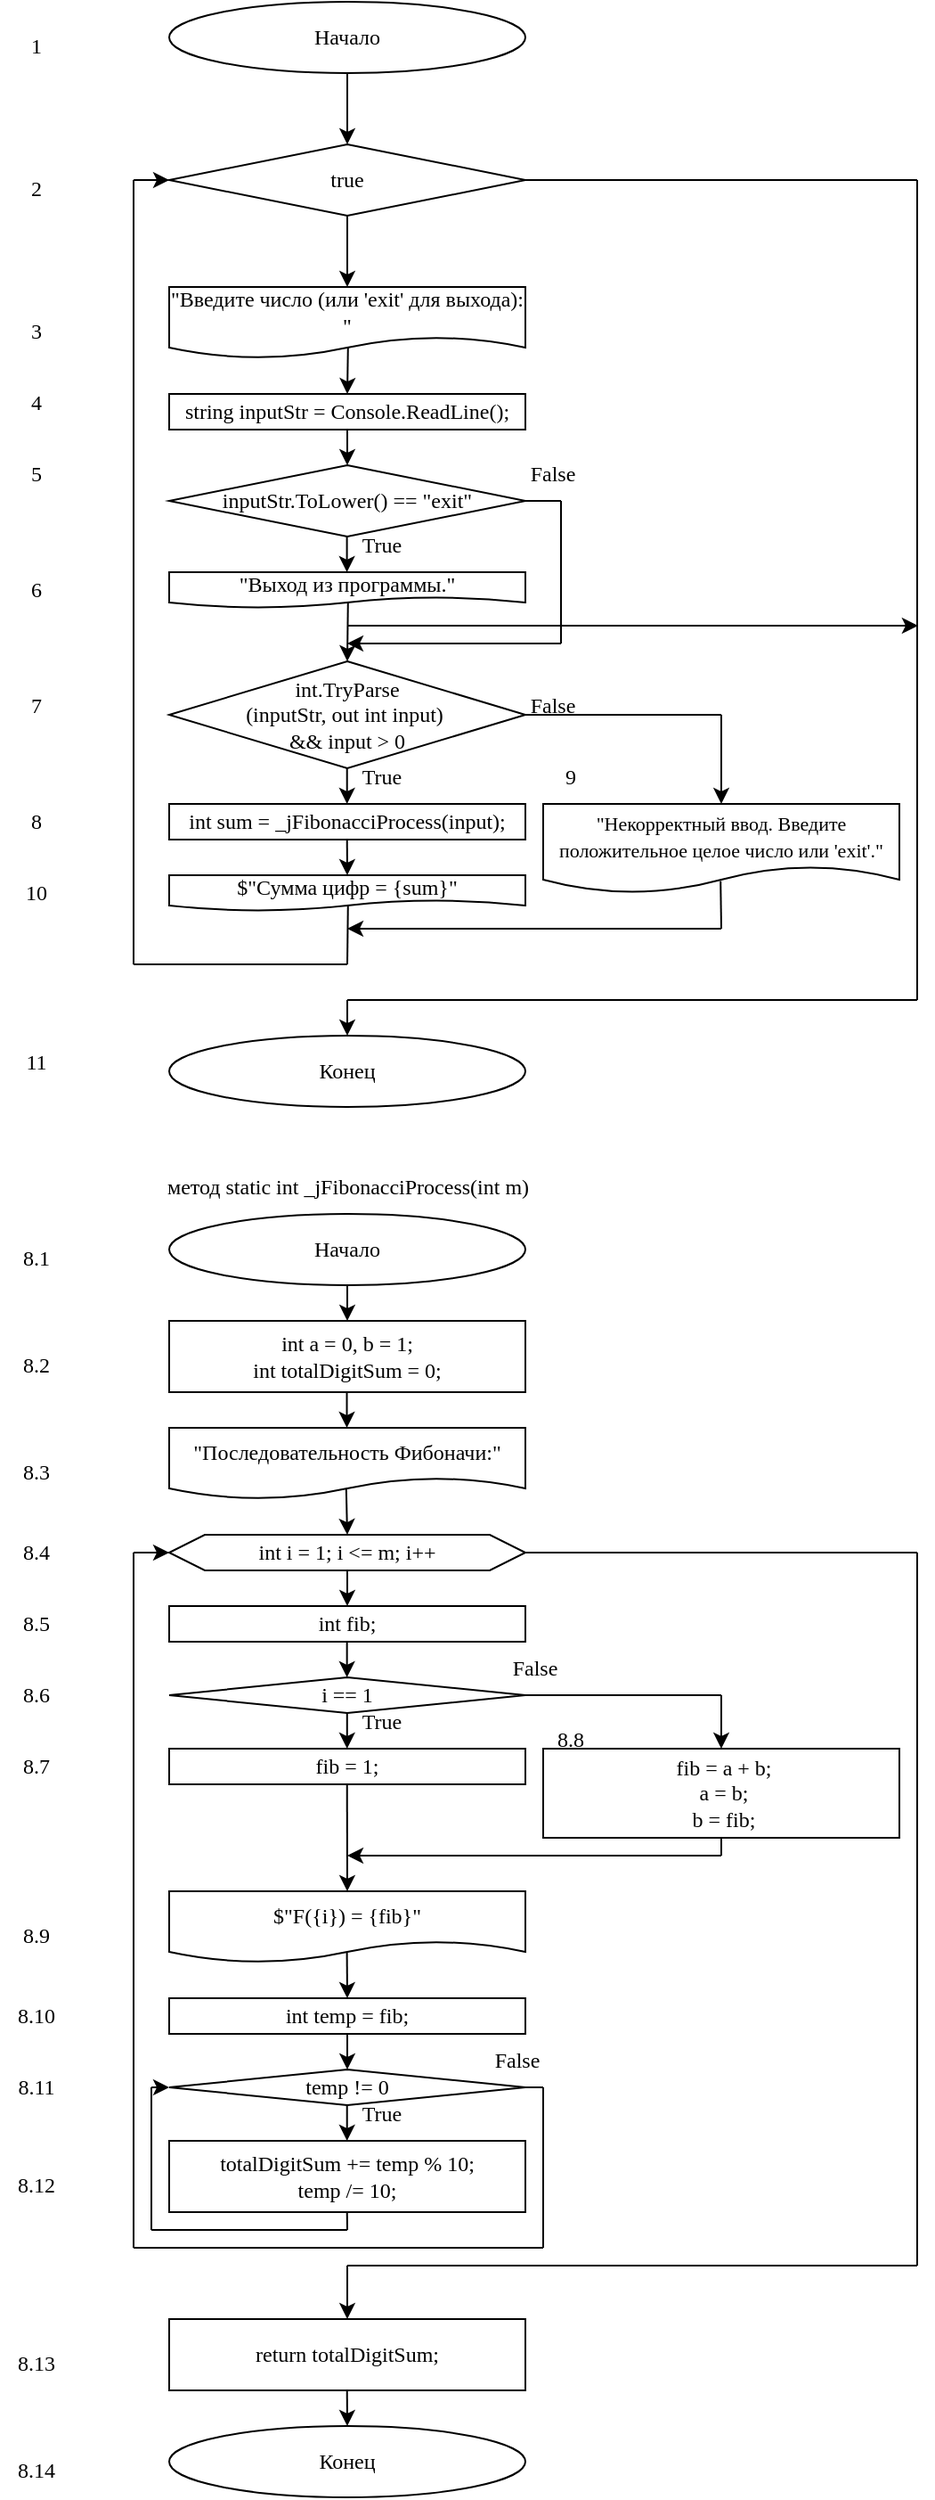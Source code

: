 <mxfile version="24.7.17">
  <diagram name="Страница — 1" id="CH6V-SqYsDREdSeNF4m0">
    <mxGraphModel dx="1040" dy="606" grid="1" gridSize="10" guides="1" tooltips="1" connect="1" arrows="1" fold="1" page="1" pageScale="1" pageWidth="827" pageHeight="1169" math="0" shadow="0">
      <root>
        <mxCell id="0" />
        <mxCell id="1" parent="0" />
        <mxCell id="4SHq5C0YuAlDdYXjMLst-1" value="&lt;font style=&quot;font-size: 12px;&quot; face=&quot;Times New Roman&quot;&gt;Начало&lt;/font&gt;" style="ellipse;whiteSpace=wrap;html=1;" parent="1" vertex="1">
          <mxGeometry x="320" y="40" width="200" height="40" as="geometry" />
        </mxCell>
        <mxCell id="4SHq5C0YuAlDdYXjMLst-3" value="" style="endArrow=classic;html=1;rounded=0;exitX=0.5;exitY=1;exitDx=0;exitDy=0;" parent="1" source="4SHq5C0YuAlDdYXjMLst-1" edge="1">
          <mxGeometry width="50" height="50" relative="1" as="geometry">
            <mxPoint x="370" y="170" as="sourcePoint" />
            <mxPoint x="420" y="120" as="targetPoint" />
          </mxGeometry>
        </mxCell>
        <mxCell id="4SHq5C0YuAlDdYXjMLst-4" value="&lt;font face=&quot;Times New Roman&quot;&gt;true&lt;/font&gt;" style="rhombus;whiteSpace=wrap;html=1;" parent="1" vertex="1">
          <mxGeometry x="320" y="120" width="200" height="40" as="geometry" />
        </mxCell>
        <mxCell id="4SHq5C0YuAlDdYXjMLst-5" value="" style="endArrow=classic;html=1;rounded=0;" parent="1" edge="1">
          <mxGeometry width="50" height="50" relative="1" as="geometry">
            <mxPoint x="420" y="160" as="sourcePoint" />
            <mxPoint x="420" y="200" as="targetPoint" />
          </mxGeometry>
        </mxCell>
        <mxCell id="4SHq5C0YuAlDdYXjMLst-6" value="&lt;font face=&quot;Times New Roman&quot;&gt;&quot;Введите число (или &#39;exit&#39; для выхода): &quot;&lt;/font&gt;" style="shape=document;whiteSpace=wrap;html=1;boundedLbl=1;" parent="1" vertex="1">
          <mxGeometry x="320" y="200" width="200" height="40" as="geometry" />
        </mxCell>
        <mxCell id="4SHq5C0YuAlDdYXjMLst-7" value="" style="endArrow=classic;html=1;rounded=0;exitX=0.502;exitY=0.849;exitDx=0;exitDy=0;exitPerimeter=0;" parent="1" source="4SHq5C0YuAlDdYXjMLst-6" edge="1">
          <mxGeometry width="50" height="50" relative="1" as="geometry">
            <mxPoint x="370" y="310" as="sourcePoint" />
            <mxPoint x="420" y="260" as="targetPoint" />
          </mxGeometry>
        </mxCell>
        <mxCell id="4SHq5C0YuAlDdYXjMLst-8" value="&lt;font face=&quot;Times New Roman&quot;&gt;string inputStr = Console.ReadLine();&lt;/font&gt;" style="rounded=0;whiteSpace=wrap;html=1;" parent="1" vertex="1">
          <mxGeometry x="320" y="260" width="200" height="20" as="geometry" />
        </mxCell>
        <mxCell id="4SHq5C0YuAlDdYXjMLst-9" value="" style="endArrow=classic;html=1;rounded=0;exitX=0.5;exitY=1;exitDx=0;exitDy=0;" parent="1" source="4SHq5C0YuAlDdYXjMLst-8" edge="1">
          <mxGeometry width="50" height="50" relative="1" as="geometry">
            <mxPoint x="370" y="350" as="sourcePoint" />
            <mxPoint x="420" y="300" as="targetPoint" />
          </mxGeometry>
        </mxCell>
        <mxCell id="4SHq5C0YuAlDdYXjMLst-10" value="&lt;font face=&quot;Times New Roman&quot;&gt;inputStr.ToLower() == &quot;exit&quot;&lt;/font&gt;" style="rhombus;whiteSpace=wrap;html=1;" parent="1" vertex="1">
          <mxGeometry x="320" y="300" width="200" height="40" as="geometry" />
        </mxCell>
        <mxCell id="4SHq5C0YuAlDdYXjMLst-12" value="" style="endArrow=classic;html=1;rounded=0;exitX=0.5;exitY=1;exitDx=0;exitDy=0;" parent="1" edge="1">
          <mxGeometry width="50" height="50" relative="1" as="geometry">
            <mxPoint x="419.8" y="340" as="sourcePoint" />
            <mxPoint x="419.8" y="360" as="targetPoint" />
          </mxGeometry>
        </mxCell>
        <mxCell id="4SHq5C0YuAlDdYXjMLst-13" value="&lt;font face=&quot;Times New Roman&quot;&gt;&quot;Выход из программы.&quot;&lt;/font&gt;" style="shape=document;whiteSpace=wrap;html=1;boundedLbl=1;" parent="1" vertex="1">
          <mxGeometry x="320" y="360" width="200" height="20" as="geometry" />
        </mxCell>
        <mxCell id="4SHq5C0YuAlDdYXjMLst-14" value="" style="endArrow=classic;html=1;rounded=0;exitX=0.502;exitY=0.852;exitDx=0;exitDy=0;exitPerimeter=0;" parent="1" source="4SHq5C0YuAlDdYXjMLst-13" edge="1">
          <mxGeometry width="50" height="50" relative="1" as="geometry">
            <mxPoint x="370" y="450" as="sourcePoint" />
            <mxPoint x="420" y="410" as="targetPoint" />
          </mxGeometry>
        </mxCell>
        <mxCell id="4SHq5C0YuAlDdYXjMLst-15" value="" style="endArrow=none;html=1;rounded=0;" parent="1" edge="1">
          <mxGeometry width="50" height="50" relative="1" as="geometry">
            <mxPoint x="520" y="320" as="sourcePoint" />
            <mxPoint x="540" y="320" as="targetPoint" />
          </mxGeometry>
        </mxCell>
        <mxCell id="4SHq5C0YuAlDdYXjMLst-16" value="" style="endArrow=none;html=1;rounded=0;" parent="1" edge="1">
          <mxGeometry width="50" height="50" relative="1" as="geometry">
            <mxPoint x="540" y="320" as="sourcePoint" />
            <mxPoint x="540" y="400" as="targetPoint" />
          </mxGeometry>
        </mxCell>
        <mxCell id="4SHq5C0YuAlDdYXjMLst-17" value="" style="endArrow=classic;html=1;rounded=0;" parent="1" edge="1">
          <mxGeometry width="50" height="50" relative="1" as="geometry">
            <mxPoint x="540" y="400" as="sourcePoint" />
            <mxPoint x="420" y="400" as="targetPoint" />
          </mxGeometry>
        </mxCell>
        <mxCell id="4SHq5C0YuAlDdYXjMLst-18" value="&lt;font face=&quot;Times New Roman&quot;&gt;int.TryParse&lt;/font&gt;&lt;div&gt;&lt;font face=&quot;Times New Roman&quot;&gt;(inputStr, out int input)&amp;nbsp;&lt;/font&gt;&lt;/div&gt;&lt;div&gt;&lt;font face=&quot;Times New Roman&quot;&gt;&amp;amp;&amp;amp; input &amp;gt; 0&lt;/font&gt;&lt;br&gt;&lt;/div&gt;" style="rhombus;whiteSpace=wrap;html=1;" parent="1" vertex="1">
          <mxGeometry x="320" y="410" width="200" height="60" as="geometry" />
        </mxCell>
        <mxCell id="4SHq5C0YuAlDdYXjMLst-19" value="" style="endArrow=classic;html=1;rounded=0;exitX=0.5;exitY=1;exitDx=0;exitDy=0;" parent="1" edge="1">
          <mxGeometry width="50" height="50" relative="1" as="geometry">
            <mxPoint x="419.86" y="470" as="sourcePoint" />
            <mxPoint x="419.86" y="490" as="targetPoint" />
          </mxGeometry>
        </mxCell>
        <mxCell id="4SHq5C0YuAlDdYXjMLst-20" value="&lt;font face=&quot;Times New Roman&quot;&gt;int sum = _jFibonacciProcess(input);&lt;/font&gt;" style="rounded=0;whiteSpace=wrap;html=1;" parent="1" vertex="1">
          <mxGeometry x="320" y="490" width="200" height="20" as="geometry" />
        </mxCell>
        <mxCell id="4SHq5C0YuAlDdYXjMLst-21" value="" style="endArrow=classic;html=1;rounded=0;exitX=0.5;exitY=1;exitDx=0;exitDy=0;" parent="1" edge="1">
          <mxGeometry width="50" height="50" relative="1" as="geometry">
            <mxPoint x="419.86" y="510" as="sourcePoint" />
            <mxPoint x="420" y="530" as="targetPoint" />
          </mxGeometry>
        </mxCell>
        <mxCell id="4SHq5C0YuAlDdYXjMLst-22" value="" style="endArrow=none;html=1;rounded=0;" parent="1" edge="1">
          <mxGeometry width="50" height="50" relative="1" as="geometry">
            <mxPoint x="520" y="440" as="sourcePoint" />
            <mxPoint x="630" y="440" as="targetPoint" />
          </mxGeometry>
        </mxCell>
        <mxCell id="4SHq5C0YuAlDdYXjMLst-25" value="&lt;font face=&quot;Times New Roman&quot;&gt;$&quot;Сумма цифр = {sum}&quot;&lt;/font&gt;" style="shape=document;whiteSpace=wrap;html=1;boundedLbl=1;" parent="1" vertex="1">
          <mxGeometry x="320" y="530" width="200" height="20" as="geometry" />
        </mxCell>
        <mxCell id="4SHq5C0YuAlDdYXjMLst-27" value="" style="endArrow=classic;html=1;rounded=0;" parent="1" edge="1">
          <mxGeometry width="50" height="50" relative="1" as="geometry">
            <mxPoint x="630" y="560" as="sourcePoint" />
            <mxPoint x="420" y="560" as="targetPoint" />
          </mxGeometry>
        </mxCell>
        <mxCell id="4SHq5C0YuAlDdYXjMLst-28" value="&lt;font style=&quot;font-size: 11px;&quot; face=&quot;Times New Roman&quot;&gt;&quot;Некорректный ввод. Введите положительное целое число или &#39;exit&#39;.&quot;&lt;/font&gt;" style="shape=document;whiteSpace=wrap;html=1;boundedLbl=1;" parent="1" vertex="1">
          <mxGeometry x="530" y="490" width="200" height="50" as="geometry" />
        </mxCell>
        <mxCell id="4SHq5C0YuAlDdYXjMLst-29" value="" style="endArrow=classic;html=1;rounded=0;" parent="1" edge="1">
          <mxGeometry width="50" height="50" relative="1" as="geometry">
            <mxPoint x="630" y="440" as="sourcePoint" />
            <mxPoint x="630" y="490" as="targetPoint" />
          </mxGeometry>
        </mxCell>
        <mxCell id="4SHq5C0YuAlDdYXjMLst-30" value="" style="endArrow=none;html=1;rounded=0;exitX=0.498;exitY=0.864;exitDx=0;exitDy=0;exitPerimeter=0;" parent="1" source="4SHq5C0YuAlDdYXjMLst-28" edge="1">
          <mxGeometry width="50" height="50" relative="1" as="geometry">
            <mxPoint x="580" y="610" as="sourcePoint" />
            <mxPoint x="630" y="560" as="targetPoint" />
          </mxGeometry>
        </mxCell>
        <mxCell id="4SHq5C0YuAlDdYXjMLst-31" value="" style="endArrow=none;html=1;rounded=0;entryX=0.502;entryY=0.829;entryDx=0;entryDy=0;entryPerimeter=0;" parent="1" target="4SHq5C0YuAlDdYXjMLst-25" edge="1">
          <mxGeometry width="50" height="50" relative="1" as="geometry">
            <mxPoint x="420" y="580" as="sourcePoint" />
            <mxPoint x="420" y="560" as="targetPoint" />
          </mxGeometry>
        </mxCell>
        <mxCell id="4SHq5C0YuAlDdYXjMLst-32" value="" style="endArrow=none;html=1;rounded=0;" parent="1" edge="1">
          <mxGeometry width="50" height="50" relative="1" as="geometry">
            <mxPoint x="300" y="580" as="sourcePoint" />
            <mxPoint x="420" y="580" as="targetPoint" />
          </mxGeometry>
        </mxCell>
        <mxCell id="4SHq5C0YuAlDdYXjMLst-33" value="" style="endArrow=none;html=1;rounded=0;" parent="1" edge="1">
          <mxGeometry width="50" height="50" relative="1" as="geometry">
            <mxPoint x="300" y="140" as="sourcePoint" />
            <mxPoint x="300" y="580" as="targetPoint" />
          </mxGeometry>
        </mxCell>
        <mxCell id="4SHq5C0YuAlDdYXjMLst-34" value="" style="endArrow=classic;html=1;rounded=0;" parent="1" edge="1">
          <mxGeometry width="50" height="50" relative="1" as="geometry">
            <mxPoint x="300" y="140" as="sourcePoint" />
            <mxPoint x="320" y="140" as="targetPoint" />
          </mxGeometry>
        </mxCell>
        <mxCell id="4SHq5C0YuAlDdYXjMLst-35" value="" style="endArrow=none;html=1;rounded=0;" parent="1" edge="1">
          <mxGeometry width="50" height="50" relative="1" as="geometry">
            <mxPoint x="520" y="140" as="sourcePoint" />
            <mxPoint x="740" y="140" as="targetPoint" />
          </mxGeometry>
        </mxCell>
        <mxCell id="4SHq5C0YuAlDdYXjMLst-36" value="" style="endArrow=none;html=1;rounded=0;" parent="1" edge="1">
          <mxGeometry width="50" height="50" relative="1" as="geometry">
            <mxPoint x="740" y="600" as="sourcePoint" />
            <mxPoint x="740" y="140" as="targetPoint" />
          </mxGeometry>
        </mxCell>
        <mxCell id="4SHq5C0YuAlDdYXjMLst-37" value="" style="endArrow=none;html=1;rounded=0;" parent="1" edge="1">
          <mxGeometry width="50" height="50" relative="1" as="geometry">
            <mxPoint x="420" y="600" as="sourcePoint" />
            <mxPoint x="740" y="600" as="targetPoint" />
          </mxGeometry>
        </mxCell>
        <mxCell id="4SHq5C0YuAlDdYXjMLst-38" value="" style="endArrow=classic;html=1;rounded=0;" parent="1" edge="1">
          <mxGeometry width="50" height="50" relative="1" as="geometry">
            <mxPoint x="420" y="600" as="sourcePoint" />
            <mxPoint x="420" y="620" as="targetPoint" />
          </mxGeometry>
        </mxCell>
        <mxCell id="4SHq5C0YuAlDdYXjMLst-39" value="&lt;font face=&quot;Times New Roman&quot;&gt;Конец&lt;/font&gt;" style="ellipse;whiteSpace=wrap;html=1;" parent="1" vertex="1">
          <mxGeometry x="320" y="620" width="200" height="40" as="geometry" />
        </mxCell>
        <mxCell id="4SHq5C0YuAlDdYXjMLst-40" value="" style="endArrow=classic;html=1;rounded=0;" parent="1" edge="1">
          <mxGeometry width="50" height="50" relative="1" as="geometry">
            <mxPoint x="420" y="390" as="sourcePoint" />
            <mxPoint x="740.444" y="390" as="targetPoint" />
          </mxGeometry>
        </mxCell>
        <mxCell id="4SHq5C0YuAlDdYXjMLst-43" value="&lt;font face=&quot;Times New Roman&quot;&gt;True&lt;/font&gt;" style="text;html=1;align=center;verticalAlign=middle;resizable=0;points=[];autosize=1;strokeColor=none;fillColor=none;" parent="1" vertex="1">
          <mxGeometry x="414" y="330" width="50" height="30" as="geometry" />
        </mxCell>
        <mxCell id="4SHq5C0YuAlDdYXjMLst-44" value="&lt;font face=&quot;Times New Roman&quot;&gt;False&lt;/font&gt;" style="text;html=1;align=center;verticalAlign=middle;resizable=0;points=[];autosize=1;strokeColor=none;fillColor=none;" parent="1" vertex="1">
          <mxGeometry x="510" y="290" width="50" height="30" as="geometry" />
        </mxCell>
        <mxCell id="4SHq5C0YuAlDdYXjMLst-45" value="&lt;font face=&quot;Times New Roman&quot;&gt;True&lt;/font&gt;" style="text;html=1;align=center;verticalAlign=middle;resizable=0;points=[];autosize=1;strokeColor=none;fillColor=none;" parent="1" vertex="1">
          <mxGeometry x="414" y="460" width="50" height="30" as="geometry" />
        </mxCell>
        <mxCell id="4SHq5C0YuAlDdYXjMLst-46" value="&lt;font face=&quot;Times New Roman&quot;&gt;False&lt;/font&gt;" style="text;html=1;align=center;verticalAlign=middle;resizable=0;points=[];autosize=1;strokeColor=none;fillColor=none;" parent="1" vertex="1">
          <mxGeometry x="510" y="420" width="50" height="30" as="geometry" />
        </mxCell>
        <mxCell id="4SHq5C0YuAlDdYXjMLst-47" value="&lt;font face=&quot;Times New Roman&quot;&gt;1&lt;/font&gt;" style="text;html=1;align=center;verticalAlign=middle;resizable=0;points=[];autosize=1;strokeColor=none;fillColor=none;" parent="1" vertex="1">
          <mxGeometry x="230" y="50" width="30" height="30" as="geometry" />
        </mxCell>
        <mxCell id="4SHq5C0YuAlDdYXjMLst-48" value="&lt;font face=&quot;Times New Roman&quot;&gt;2&lt;/font&gt;" style="text;html=1;align=center;verticalAlign=middle;resizable=0;points=[];autosize=1;strokeColor=none;fillColor=none;" parent="1" vertex="1">
          <mxGeometry x="230" y="130" width="30" height="30" as="geometry" />
        </mxCell>
        <mxCell id="4SHq5C0YuAlDdYXjMLst-49" value="&lt;font face=&quot;Times New Roman&quot;&gt;3&lt;/font&gt;" style="text;html=1;align=center;verticalAlign=middle;resizable=0;points=[];autosize=1;strokeColor=none;fillColor=none;" parent="1" vertex="1">
          <mxGeometry x="230" y="210" width="30" height="30" as="geometry" />
        </mxCell>
        <mxCell id="4SHq5C0YuAlDdYXjMLst-50" value="&lt;font face=&quot;Times New Roman&quot;&gt;4&lt;/font&gt;" style="text;html=1;align=center;verticalAlign=middle;resizable=0;points=[];autosize=1;strokeColor=none;fillColor=none;" parent="1" vertex="1">
          <mxGeometry x="230" y="250" width="30" height="30" as="geometry" />
        </mxCell>
        <mxCell id="4SHq5C0YuAlDdYXjMLst-52" value="&lt;font face=&quot;Times New Roman&quot;&gt;5&lt;/font&gt;" style="text;html=1;align=center;verticalAlign=middle;resizable=0;points=[];autosize=1;strokeColor=none;fillColor=none;" parent="1" vertex="1">
          <mxGeometry x="230" y="290" width="30" height="30" as="geometry" />
        </mxCell>
        <mxCell id="4SHq5C0YuAlDdYXjMLst-53" value="&lt;font face=&quot;Times New Roman&quot;&gt;6&lt;/font&gt;" style="text;html=1;align=center;verticalAlign=middle;resizable=0;points=[];autosize=1;strokeColor=none;fillColor=none;" parent="1" vertex="1">
          <mxGeometry x="230" y="355" width="30" height="30" as="geometry" />
        </mxCell>
        <mxCell id="4SHq5C0YuAlDdYXjMLst-54" value="&lt;font face=&quot;Times New Roman&quot;&gt;7&lt;/font&gt;" style="text;html=1;align=center;verticalAlign=middle;resizable=0;points=[];autosize=1;strokeColor=none;fillColor=none;" parent="1" vertex="1">
          <mxGeometry x="230" y="420" width="30" height="30" as="geometry" />
        </mxCell>
        <mxCell id="4SHq5C0YuAlDdYXjMLst-55" value="&lt;font face=&quot;Times New Roman&quot;&gt;8&lt;/font&gt;" style="text;html=1;align=center;verticalAlign=middle;resizable=0;points=[];autosize=1;strokeColor=none;fillColor=none;" parent="1" vertex="1">
          <mxGeometry x="230" y="485" width="30" height="30" as="geometry" />
        </mxCell>
        <mxCell id="4SHq5C0YuAlDdYXjMLst-56" value="&lt;font face=&quot;Times New Roman&quot;&gt;9&lt;/font&gt;" style="text;html=1;align=center;verticalAlign=middle;resizable=0;points=[];autosize=1;strokeColor=none;fillColor=none;" parent="1" vertex="1">
          <mxGeometry x="530" y="460" width="30" height="30" as="geometry" />
        </mxCell>
        <mxCell id="4SHq5C0YuAlDdYXjMLst-57" value="&lt;font face=&quot;Times New Roman&quot;&gt;10&lt;/font&gt;" style="text;html=1;align=center;verticalAlign=middle;resizable=0;points=[];autosize=1;strokeColor=none;fillColor=none;" parent="1" vertex="1">
          <mxGeometry x="225" y="525" width="40" height="30" as="geometry" />
        </mxCell>
        <mxCell id="4SHq5C0YuAlDdYXjMLst-58" value="&lt;font face=&quot;Times New Roman&quot;&gt;11&lt;/font&gt;" style="text;html=1;align=center;verticalAlign=middle;resizable=0;points=[];autosize=1;strokeColor=none;fillColor=none;" parent="1" vertex="1">
          <mxGeometry x="225" y="620" width="40" height="30" as="geometry" />
        </mxCell>
        <mxCell id="4SHq5C0YuAlDdYXjMLst-59" value="&lt;font style=&quot;font-size: 12px;&quot; face=&quot;Times New Roman&quot;&gt;Начало&lt;/font&gt;" style="ellipse;whiteSpace=wrap;html=1;" parent="1" vertex="1">
          <mxGeometry x="320" y="720" width="200" height="40" as="geometry" />
        </mxCell>
        <mxCell id="4SHq5C0YuAlDdYXjMLst-60" value="" style="endArrow=classic;html=1;rounded=0;exitX=0.5;exitY=1;exitDx=0;exitDy=0;" parent="1" source="4SHq5C0YuAlDdYXjMLst-59" edge="1">
          <mxGeometry width="50" height="50" relative="1" as="geometry">
            <mxPoint x="370" y="830" as="sourcePoint" />
            <mxPoint x="420" y="780" as="targetPoint" />
            <Array as="points">
              <mxPoint x="420" y="770" />
            </Array>
          </mxGeometry>
        </mxCell>
        <mxCell id="4SHq5C0YuAlDdYXjMLst-61" value="&lt;font face=&quot;Times New Roman&quot;&gt;int a = 0, b = 1;&lt;/font&gt;&lt;div&gt;&lt;font face=&quot;Times New Roman&quot;&gt;int totalDigitSum = 0;&lt;br&gt;&lt;/font&gt;&lt;/div&gt;" style="rounded=0;whiteSpace=wrap;html=1;" parent="1" vertex="1">
          <mxGeometry x="320" y="780" width="200" height="40" as="geometry" />
        </mxCell>
        <mxCell id="4SHq5C0YuAlDdYXjMLst-62" value="" style="endArrow=classic;html=1;rounded=0;exitX=0.5;exitY=1;exitDx=0;exitDy=0;" parent="1" edge="1">
          <mxGeometry width="50" height="50" relative="1" as="geometry">
            <mxPoint x="419.76" y="820" as="sourcePoint" />
            <mxPoint x="419.76" y="840" as="targetPoint" />
            <Array as="points">
              <mxPoint x="419.76" y="830" />
            </Array>
          </mxGeometry>
        </mxCell>
        <mxCell id="4SHq5C0YuAlDdYXjMLst-63" value="&lt;font face=&quot;Times New Roman&quot;&gt;&quot;Последовательность Фибоначи:&quot;&lt;/font&gt;" style="shape=document;whiteSpace=wrap;html=1;boundedLbl=1;" parent="1" vertex="1">
          <mxGeometry x="320" y="840" width="200" height="40" as="geometry" />
        </mxCell>
        <mxCell id="4SHq5C0YuAlDdYXjMLst-64" value="" style="endArrow=classic;html=1;rounded=0;exitX=0.497;exitY=0.859;exitDx=0;exitDy=0;exitPerimeter=0;" parent="1" source="4SHq5C0YuAlDdYXjMLst-63" edge="1">
          <mxGeometry width="50" height="50" relative="1" as="geometry">
            <mxPoint x="370" y="950" as="sourcePoint" />
            <mxPoint x="420" y="900" as="targetPoint" />
          </mxGeometry>
        </mxCell>
        <mxCell id="4SHq5C0YuAlDdYXjMLst-65" value="&lt;font face=&quot;Times New Roman&quot;&gt;int i = 1; i &amp;lt;= m; i++&lt;/font&gt;" style="shape=hexagon;perimeter=hexagonPerimeter2;whiteSpace=wrap;html=1;fixedSize=1;" parent="1" vertex="1">
          <mxGeometry x="320" y="900" width="200" height="20" as="geometry" />
        </mxCell>
        <mxCell id="4SHq5C0YuAlDdYXjMLst-66" value="" style="endArrow=classic;html=1;rounded=0;exitX=0.5;exitY=1;exitDx=0;exitDy=0;" parent="1" source="4SHq5C0YuAlDdYXjMLst-65" edge="1">
          <mxGeometry width="50" height="50" relative="1" as="geometry">
            <mxPoint x="370" y="990" as="sourcePoint" />
            <mxPoint x="420" y="940" as="targetPoint" />
          </mxGeometry>
        </mxCell>
        <mxCell id="4SHq5C0YuAlDdYXjMLst-67" value="&lt;div&gt;&lt;font face=&quot;Times New Roman&quot;&gt;int fib;&lt;br&gt;&lt;/font&gt;&lt;/div&gt;" style="rounded=0;whiteSpace=wrap;html=1;" parent="1" vertex="1">
          <mxGeometry x="320" y="940" width="200" height="20" as="geometry" />
        </mxCell>
        <mxCell id="4SHq5C0YuAlDdYXjMLst-68" value="" style="endArrow=classic;html=1;rounded=0;exitX=0.5;exitY=1;exitDx=0;exitDy=0;" parent="1" edge="1">
          <mxGeometry width="50" height="50" relative="1" as="geometry">
            <mxPoint x="419.83" y="960" as="sourcePoint" />
            <mxPoint x="419.83" y="980" as="targetPoint" />
          </mxGeometry>
        </mxCell>
        <mxCell id="4SHq5C0YuAlDdYXjMLst-69" value="&lt;div&gt;&lt;font face=&quot;Times New Roman&quot;&gt;i == 1&lt;/font&gt;&lt;br&gt;&lt;/div&gt;" style="rhombus;whiteSpace=wrap;html=1;" parent="1" vertex="1">
          <mxGeometry x="320" y="980" width="200" height="20" as="geometry" />
        </mxCell>
        <mxCell id="4SHq5C0YuAlDdYXjMLst-70" value="" style="endArrow=classic;html=1;rounded=0;exitX=0.5;exitY=1;exitDx=0;exitDy=0;" parent="1" edge="1">
          <mxGeometry width="50" height="50" relative="1" as="geometry">
            <mxPoint x="419.89" y="1000" as="sourcePoint" />
            <mxPoint x="419.89" y="1020" as="targetPoint" />
          </mxGeometry>
        </mxCell>
        <mxCell id="4SHq5C0YuAlDdYXjMLst-71" value="&lt;div&gt;&lt;font face=&quot;Times New Roman&quot;&gt;fib = 1;&lt;br&gt;&lt;/font&gt;&lt;/div&gt;" style="rounded=0;whiteSpace=wrap;html=1;" parent="1" vertex="1">
          <mxGeometry x="320" y="1020" width="200" height="20" as="geometry" />
        </mxCell>
        <mxCell id="4SHq5C0YuAlDdYXjMLst-72" value="" style="endArrow=classic;html=1;rounded=0;exitX=0.5;exitY=1;exitDx=0;exitDy=0;" parent="1" edge="1">
          <mxGeometry width="50" height="50" relative="1" as="geometry">
            <mxPoint x="419.86" y="1040" as="sourcePoint" />
            <mxPoint x="420" y="1100" as="targetPoint" />
          </mxGeometry>
        </mxCell>
        <mxCell id="4SHq5C0YuAlDdYXjMLst-73" value="&lt;div&gt;&lt;font face=&quot;Times New Roman&quot;&gt;&lt;div&gt;&amp;nbsp;fib = a + b;&lt;/div&gt;&lt;div&gt;&amp;nbsp;a = b;&lt;/div&gt;&lt;div&gt;&amp;nbsp;b = fib;&lt;/div&gt;&lt;/font&gt;&lt;/div&gt;" style="rounded=0;whiteSpace=wrap;html=1;" parent="1" vertex="1">
          <mxGeometry x="530" y="1020" width="200" height="50" as="geometry" />
        </mxCell>
        <mxCell id="4SHq5C0YuAlDdYXjMLst-74" value="" style="endArrow=none;html=1;rounded=0;" parent="1" edge="1">
          <mxGeometry width="50" height="50" relative="1" as="geometry">
            <mxPoint x="520" y="990" as="sourcePoint" />
            <mxPoint x="630" y="990" as="targetPoint" />
          </mxGeometry>
        </mxCell>
        <mxCell id="4SHq5C0YuAlDdYXjMLst-75" value="" style="endArrow=classic;html=1;rounded=0;" parent="1" edge="1">
          <mxGeometry width="50" height="50" relative="1" as="geometry">
            <mxPoint x="630" y="990" as="sourcePoint" />
            <mxPoint x="630" y="1020" as="targetPoint" />
          </mxGeometry>
        </mxCell>
        <mxCell id="4SHq5C0YuAlDdYXjMLst-76" value="" style="endArrow=none;html=1;rounded=0;" parent="1" edge="1">
          <mxGeometry width="50" height="50" relative="1" as="geometry">
            <mxPoint x="630" y="1080" as="sourcePoint" />
            <mxPoint x="630" y="1070" as="targetPoint" />
          </mxGeometry>
        </mxCell>
        <mxCell id="4SHq5C0YuAlDdYXjMLst-78" value="" style="endArrow=classic;html=1;rounded=0;" parent="1" edge="1">
          <mxGeometry width="50" height="50" relative="1" as="geometry">
            <mxPoint x="630" y="1080" as="sourcePoint" />
            <mxPoint x="420" y="1080" as="targetPoint" />
          </mxGeometry>
        </mxCell>
        <mxCell id="4SHq5C0YuAlDdYXjMLst-79" value="&lt;font face=&quot;Times New Roman&quot;&gt;$&quot;F({i}) = {fib}&quot;&lt;/font&gt;" style="shape=document;whiteSpace=wrap;html=1;boundedLbl=1;" parent="1" vertex="1">
          <mxGeometry x="320" y="1100" width="200" height="40" as="geometry" />
        </mxCell>
        <mxCell id="4SHq5C0YuAlDdYXjMLst-80" value="" style="endArrow=classic;html=1;rounded=0;exitX=0.499;exitY=0.862;exitDx=0;exitDy=0;exitPerimeter=0;" parent="1" source="4SHq5C0YuAlDdYXjMLst-79" edge="1">
          <mxGeometry width="50" height="50" relative="1" as="geometry">
            <mxPoint x="370" y="1210" as="sourcePoint" />
            <mxPoint x="420" y="1160" as="targetPoint" />
          </mxGeometry>
        </mxCell>
        <mxCell id="4SHq5C0YuAlDdYXjMLst-81" value="&lt;div&gt;&lt;font face=&quot;Times New Roman&quot;&gt;int temp = fib;&lt;br&gt;&lt;/font&gt;&lt;/div&gt;" style="rounded=0;whiteSpace=wrap;html=1;" parent="1" vertex="1">
          <mxGeometry x="320" y="1160" width="200" height="20" as="geometry" />
        </mxCell>
        <mxCell id="4SHq5C0YuAlDdYXjMLst-82" value="" style="endArrow=classic;html=1;rounded=0;exitX=0.5;exitY=1;exitDx=0;exitDy=0;" parent="1" source="4SHq5C0YuAlDdYXjMLst-81" edge="1">
          <mxGeometry width="50" height="50" relative="1" as="geometry">
            <mxPoint x="370" y="1250" as="sourcePoint" />
            <mxPoint x="420" y="1200" as="targetPoint" />
          </mxGeometry>
        </mxCell>
        <mxCell id="4SHq5C0YuAlDdYXjMLst-83" value="&lt;div&gt;&lt;font face=&quot;Times New Roman&quot;&gt;temp != 0&lt;/font&gt;&lt;br&gt;&lt;/div&gt;" style="rhombus;whiteSpace=wrap;html=1;" parent="1" vertex="1">
          <mxGeometry x="320" y="1200" width="200" height="20" as="geometry" />
        </mxCell>
        <mxCell id="4SHq5C0YuAlDdYXjMLst-84" value="" style="endArrow=classic;html=1;rounded=0;exitX=0.5;exitY=1;exitDx=0;exitDy=0;" parent="1" edge="1">
          <mxGeometry width="50" height="50" relative="1" as="geometry">
            <mxPoint x="419.86" y="1220" as="sourcePoint" />
            <mxPoint x="419.86" y="1240" as="targetPoint" />
          </mxGeometry>
        </mxCell>
        <mxCell id="4SHq5C0YuAlDdYXjMLst-85" value="&lt;div&gt;&lt;font face=&quot;Times New Roman&quot;&gt;&lt;div&gt;totalDigitSum += temp % 10;&lt;/div&gt;&lt;div&gt;temp /= 10;&lt;/div&gt;&lt;/font&gt;&lt;/div&gt;" style="rounded=0;whiteSpace=wrap;html=1;" parent="1" vertex="1">
          <mxGeometry x="320" y="1240" width="200" height="40" as="geometry" />
        </mxCell>
        <mxCell id="4SHq5C0YuAlDdYXjMLst-87" value="" style="endArrow=none;html=1;rounded=0;" parent="1" edge="1">
          <mxGeometry width="50" height="50" relative="1" as="geometry">
            <mxPoint x="420" y="1290" as="sourcePoint" />
            <mxPoint x="419.86" y="1280" as="targetPoint" />
          </mxGeometry>
        </mxCell>
        <mxCell id="4SHq5C0YuAlDdYXjMLst-88" value="" style="endArrow=none;html=1;rounded=0;" parent="1" edge="1">
          <mxGeometry width="50" height="50" relative="1" as="geometry">
            <mxPoint x="310" y="1290" as="sourcePoint" />
            <mxPoint x="420" y="1290" as="targetPoint" />
          </mxGeometry>
        </mxCell>
        <mxCell id="4SHq5C0YuAlDdYXjMLst-89" value="" style="endArrow=none;html=1;rounded=0;" parent="1" edge="1">
          <mxGeometry width="50" height="50" relative="1" as="geometry">
            <mxPoint x="310" y="1290" as="sourcePoint" />
            <mxPoint x="310" y="1210" as="targetPoint" />
          </mxGeometry>
        </mxCell>
        <mxCell id="4SHq5C0YuAlDdYXjMLst-90" value="" style="endArrow=classic;html=1;rounded=0;" parent="1" edge="1">
          <mxGeometry width="50" height="50" relative="1" as="geometry">
            <mxPoint x="310" y="1210" as="sourcePoint" />
            <mxPoint x="320" y="1210" as="targetPoint" />
          </mxGeometry>
        </mxCell>
        <mxCell id="4SHq5C0YuAlDdYXjMLst-91" value="" style="endArrow=none;html=1;rounded=0;" parent="1" edge="1">
          <mxGeometry width="50" height="50" relative="1" as="geometry">
            <mxPoint x="520" y="1210" as="sourcePoint" />
            <mxPoint x="530" y="1210" as="targetPoint" />
          </mxGeometry>
        </mxCell>
        <mxCell id="4SHq5C0YuAlDdYXjMLst-92" value="" style="endArrow=none;html=1;rounded=0;" parent="1" edge="1">
          <mxGeometry width="50" height="50" relative="1" as="geometry">
            <mxPoint x="530" y="1300" as="sourcePoint" />
            <mxPoint x="530" y="1210" as="targetPoint" />
          </mxGeometry>
        </mxCell>
        <mxCell id="4SHq5C0YuAlDdYXjMLst-93" value="" style="endArrow=none;html=1;rounded=0;" parent="1" edge="1">
          <mxGeometry width="50" height="50" relative="1" as="geometry">
            <mxPoint x="300" y="1300" as="sourcePoint" />
            <mxPoint x="530" y="1300" as="targetPoint" />
          </mxGeometry>
        </mxCell>
        <mxCell id="4SHq5C0YuAlDdYXjMLst-96" value="" style="endArrow=none;html=1;rounded=0;" parent="1" edge="1">
          <mxGeometry width="50" height="50" relative="1" as="geometry">
            <mxPoint x="300" y="910" as="sourcePoint" />
            <mxPoint x="300" y="1300" as="targetPoint" />
          </mxGeometry>
        </mxCell>
        <mxCell id="4SHq5C0YuAlDdYXjMLst-97" value="" style="endArrow=classic;html=1;rounded=0;" parent="1" edge="1">
          <mxGeometry width="50" height="50" relative="1" as="geometry">
            <mxPoint x="300" y="910" as="sourcePoint" />
            <mxPoint x="320" y="910" as="targetPoint" />
          </mxGeometry>
        </mxCell>
        <mxCell id="4SHq5C0YuAlDdYXjMLst-98" value="" style="endArrow=none;html=1;rounded=0;" parent="1" edge="1">
          <mxGeometry width="50" height="50" relative="1" as="geometry">
            <mxPoint x="520" y="910" as="sourcePoint" />
            <mxPoint x="740" y="910" as="targetPoint" />
          </mxGeometry>
        </mxCell>
        <mxCell id="4SHq5C0YuAlDdYXjMLst-99" value="" style="endArrow=none;html=1;rounded=0;" parent="1" edge="1">
          <mxGeometry width="50" height="50" relative="1" as="geometry">
            <mxPoint x="740" y="1310" as="sourcePoint" />
            <mxPoint x="740" y="910" as="targetPoint" />
          </mxGeometry>
        </mxCell>
        <mxCell id="4SHq5C0YuAlDdYXjMLst-100" value="" style="endArrow=none;html=1;rounded=0;" parent="1" edge="1">
          <mxGeometry width="50" height="50" relative="1" as="geometry">
            <mxPoint x="420" y="1310" as="sourcePoint" />
            <mxPoint x="740" y="1310" as="targetPoint" />
          </mxGeometry>
        </mxCell>
        <mxCell id="4SHq5C0YuAlDdYXjMLst-101" value="" style="endArrow=classic;html=1;rounded=0;" parent="1" edge="1">
          <mxGeometry width="50" height="50" relative="1" as="geometry">
            <mxPoint x="420" y="1310" as="sourcePoint" />
            <mxPoint x="420" y="1340" as="targetPoint" />
          </mxGeometry>
        </mxCell>
        <mxCell id="4SHq5C0YuAlDdYXjMLst-102" value="&lt;font face=&quot;Times New Roman&quot;&gt;return totalDigitSum;&lt;br&gt;&lt;/font&gt;" style="rounded=0;whiteSpace=wrap;html=1;" parent="1" vertex="1">
          <mxGeometry x="320" y="1340" width="200" height="40" as="geometry" />
        </mxCell>
        <mxCell id="4SHq5C0YuAlDdYXjMLst-103" value="" style="endArrow=classic;html=1;rounded=0;" parent="1" edge="1">
          <mxGeometry width="50" height="50" relative="1" as="geometry">
            <mxPoint x="419.86" y="1380" as="sourcePoint" />
            <mxPoint x="420" y="1400" as="targetPoint" />
          </mxGeometry>
        </mxCell>
        <mxCell id="4SHq5C0YuAlDdYXjMLst-104" value="&lt;font face=&quot;Times New Roman&quot;&gt;Конец&lt;/font&gt;" style="ellipse;whiteSpace=wrap;html=1;" parent="1" vertex="1">
          <mxGeometry x="320" y="1400" width="200" height="40" as="geometry" />
        </mxCell>
        <mxCell id="4SHq5C0YuAlDdYXjMLst-106" value="&lt;font face=&quot;Times New Roman&quot;&gt;8.1&lt;/font&gt;" style="text;html=1;align=center;verticalAlign=middle;resizable=0;points=[];autosize=1;strokeColor=none;fillColor=none;" parent="1" vertex="1">
          <mxGeometry x="225" y="730" width="40" height="30" as="geometry" />
        </mxCell>
        <mxCell id="4SHq5C0YuAlDdYXjMLst-107" value="&lt;font face=&quot;Times New Roman&quot;&gt;8.2&lt;/font&gt;" style="text;html=1;align=center;verticalAlign=middle;resizable=0;points=[];autosize=1;strokeColor=none;fillColor=none;" parent="1" vertex="1">
          <mxGeometry x="225" y="790" width="40" height="30" as="geometry" />
        </mxCell>
        <mxCell id="4SHq5C0YuAlDdYXjMLst-108" value="&lt;font face=&quot;Times New Roman&quot;&gt;8.3&lt;/font&gt;" style="text;html=1;align=center;verticalAlign=middle;resizable=0;points=[];autosize=1;strokeColor=none;fillColor=none;" parent="1" vertex="1">
          <mxGeometry x="225" y="850" width="40" height="30" as="geometry" />
        </mxCell>
        <mxCell id="4SHq5C0YuAlDdYXjMLst-109" value="&lt;font face=&quot;Times New Roman&quot;&gt;8.4&lt;/font&gt;" style="text;html=1;align=center;verticalAlign=middle;resizable=0;points=[];autosize=1;strokeColor=none;fillColor=none;" parent="1" vertex="1">
          <mxGeometry x="225" y="895" width="40" height="30" as="geometry" />
        </mxCell>
        <mxCell id="4SHq5C0YuAlDdYXjMLst-110" value="&lt;font face=&quot;Times New Roman&quot;&gt;8.5&lt;/font&gt;" style="text;html=1;align=center;verticalAlign=middle;resizable=0;points=[];autosize=1;strokeColor=none;fillColor=none;" parent="1" vertex="1">
          <mxGeometry x="225" y="935" width="40" height="30" as="geometry" />
        </mxCell>
        <mxCell id="4SHq5C0YuAlDdYXjMLst-111" value="&lt;font face=&quot;Times New Roman&quot;&gt;8.6&lt;/font&gt;" style="text;html=1;align=center;verticalAlign=middle;resizable=0;points=[];autosize=1;strokeColor=none;fillColor=none;" parent="1" vertex="1">
          <mxGeometry x="225" y="975" width="40" height="30" as="geometry" />
        </mxCell>
        <mxCell id="4SHq5C0YuAlDdYXjMLst-112" value="&lt;font face=&quot;Times New Roman&quot;&gt;8.7&lt;/font&gt;" style="text;html=1;align=center;verticalAlign=middle;resizable=0;points=[];autosize=1;strokeColor=none;fillColor=none;" parent="1" vertex="1">
          <mxGeometry x="225" y="1015" width="40" height="30" as="geometry" />
        </mxCell>
        <mxCell id="4SHq5C0YuAlDdYXjMLst-113" value="&lt;font face=&quot;Times New Roman&quot;&gt;8.8&lt;/font&gt;" style="text;html=1;align=center;verticalAlign=middle;resizable=0;points=[];autosize=1;strokeColor=none;fillColor=none;" parent="1" vertex="1">
          <mxGeometry x="525" y="1000" width="40" height="30" as="geometry" />
        </mxCell>
        <mxCell id="4SHq5C0YuAlDdYXjMLst-114" value="&lt;font face=&quot;Times New Roman&quot;&gt;8.9&lt;/font&gt;" style="text;html=1;align=center;verticalAlign=middle;resizable=0;points=[];autosize=1;strokeColor=none;fillColor=none;" parent="1" vertex="1">
          <mxGeometry x="225" y="1110" width="40" height="30" as="geometry" />
        </mxCell>
        <mxCell id="4SHq5C0YuAlDdYXjMLst-115" value="&lt;font face=&quot;Times New Roman&quot;&gt;8.10&lt;/font&gt;" style="text;html=1;align=center;verticalAlign=middle;resizable=0;points=[];autosize=1;strokeColor=none;fillColor=none;" parent="1" vertex="1">
          <mxGeometry x="225" y="1155" width="40" height="30" as="geometry" />
        </mxCell>
        <mxCell id="4SHq5C0YuAlDdYXjMLst-116" value="&lt;font face=&quot;Times New Roman&quot;&gt;8.11&lt;/font&gt;" style="text;html=1;align=center;verticalAlign=middle;resizable=0;points=[];autosize=1;strokeColor=none;fillColor=none;" parent="1" vertex="1">
          <mxGeometry x="225" y="1195" width="40" height="30" as="geometry" />
        </mxCell>
        <mxCell id="4SHq5C0YuAlDdYXjMLst-117" value="&lt;font face=&quot;Times New Roman&quot;&gt;8.12&lt;/font&gt;" style="text;html=1;align=center;verticalAlign=middle;resizable=0;points=[];autosize=1;strokeColor=none;fillColor=none;" parent="1" vertex="1">
          <mxGeometry x="225" y="1250" width="40" height="30" as="geometry" />
        </mxCell>
        <mxCell id="4SHq5C0YuAlDdYXjMLst-118" value="&lt;font face=&quot;Times New Roman&quot;&gt;8.13&lt;/font&gt;" style="text;html=1;align=center;verticalAlign=middle;resizable=0;points=[];autosize=1;strokeColor=none;fillColor=none;" parent="1" vertex="1">
          <mxGeometry x="225" y="1350" width="40" height="30" as="geometry" />
        </mxCell>
        <mxCell id="4SHq5C0YuAlDdYXjMLst-119" value="&lt;font face=&quot;Times New Roman&quot;&gt;8.14&lt;/font&gt;" style="text;html=1;align=center;verticalAlign=middle;resizable=0;points=[];autosize=1;strokeColor=none;fillColor=none;" parent="1" vertex="1">
          <mxGeometry x="225" y="1410" width="40" height="30" as="geometry" />
        </mxCell>
        <mxCell id="4SHq5C0YuAlDdYXjMLst-120" value="&lt;font face=&quot;Times New Roman&quot;&gt;метод&amp;nbsp;static int _jFibonacciProcess(int m)&lt;/font&gt;" style="text;html=1;align=center;verticalAlign=middle;resizable=0;points=[];autosize=1;strokeColor=none;fillColor=none;" parent="1" vertex="1">
          <mxGeometry x="305" y="690" width="230" height="30" as="geometry" />
        </mxCell>
        <mxCell id="v_g-XJXEZYM3dwUmOtzK-1" value="&lt;font face=&quot;Times New Roman&quot;&gt;True&lt;/font&gt;" style="text;html=1;align=center;verticalAlign=middle;resizable=0;points=[];autosize=1;strokeColor=none;fillColor=none;" vertex="1" parent="1">
          <mxGeometry x="414" y="990" width="50" height="30" as="geometry" />
        </mxCell>
        <mxCell id="v_g-XJXEZYM3dwUmOtzK-2" value="&lt;font face=&quot;Times New Roman&quot;&gt;False&lt;/font&gt;" style="text;html=1;align=center;verticalAlign=middle;resizable=0;points=[];autosize=1;strokeColor=none;fillColor=none;" vertex="1" parent="1">
          <mxGeometry x="500" y="960" width="50" height="30" as="geometry" />
        </mxCell>
        <mxCell id="v_g-XJXEZYM3dwUmOtzK-3" value="&lt;font face=&quot;Times New Roman&quot;&gt;True&lt;/font&gt;" style="text;html=1;align=center;verticalAlign=middle;resizable=0;points=[];autosize=1;strokeColor=none;fillColor=none;" vertex="1" parent="1">
          <mxGeometry x="414" y="1210" width="50" height="30" as="geometry" />
        </mxCell>
        <mxCell id="v_g-XJXEZYM3dwUmOtzK-4" value="&lt;font face=&quot;Times New Roman&quot;&gt;False&lt;/font&gt;" style="text;html=1;align=center;verticalAlign=middle;resizable=0;points=[];autosize=1;strokeColor=none;fillColor=none;" vertex="1" parent="1">
          <mxGeometry x="490" y="1180" width="50" height="30" as="geometry" />
        </mxCell>
      </root>
    </mxGraphModel>
  </diagram>
</mxfile>
